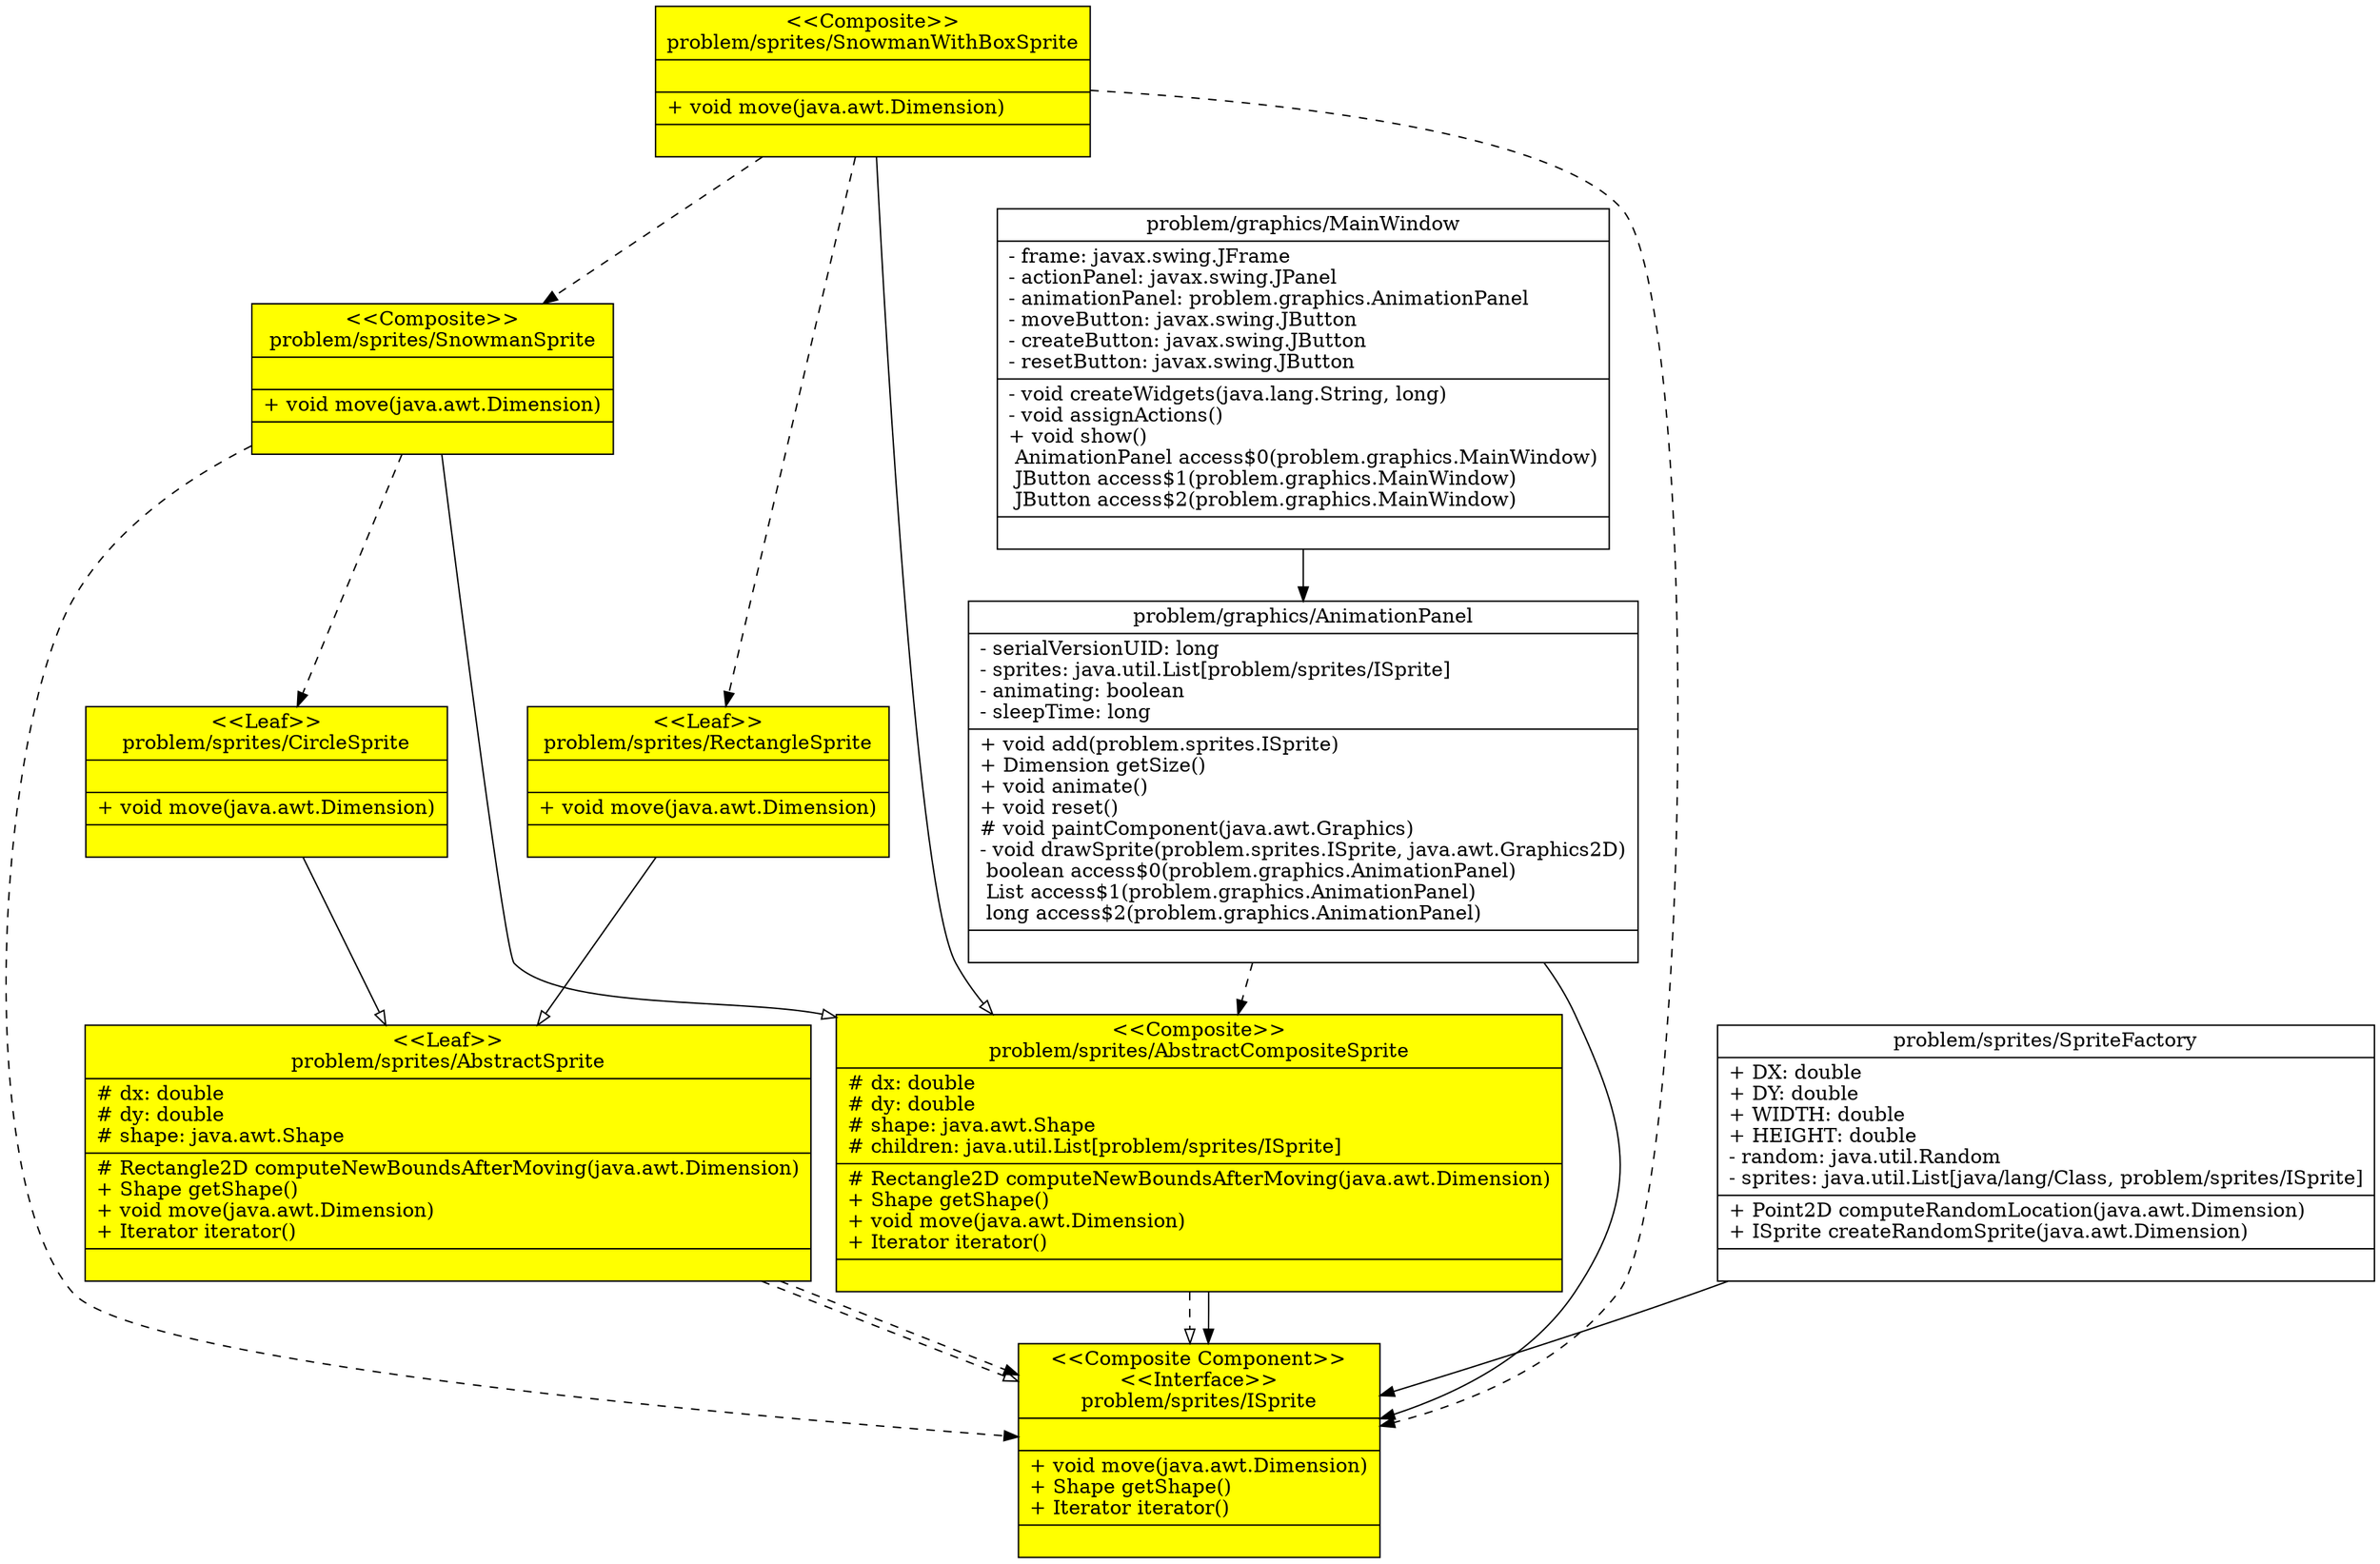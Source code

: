 digraph UML {

	node [
		shape = "record"
	]

	ISprite [
		label = "{\<\<Composite Component\>\>\n\<\<Interface\>\>\nproblem/sprites/ISprite||+ void move(java.awt.Dimension)\l+ Shape getShape()\l+ Iterator iterator()\l|}"
		style=filled
		fillcolor=yellow

	]

	AbstractSprite [
		label = "{\<\<Leaf\>\>\nproblem/sprites/AbstractSprite|# dx: double\l# dy: double\l# shape: java.awt.Shape\l|# Rectangle2D computeNewBoundsAfterMoving(java.awt.Dimension)\l+ Shape getShape()\l+ void move(java.awt.Dimension)\l+ Iterator iterator()\l|}"
		style=filled
		fillcolor=yellow

	]

	SnowmanSprite [
		label = "{\<\<Composite\>\>\nproblem/sprites/SnowmanSprite||+ void move(java.awt.Dimension)\l|}"
		style=filled
		fillcolor=yellow

	]

	RectangleSprite [
		label = "{\<\<Leaf\>\>\nproblem/sprites/RectangleSprite||+ void move(java.awt.Dimension)\l|}"
		style=filled
		fillcolor=yellow

	]

	SnowmanWithBoxSprite [
		label = "{\<\<Composite\>\>\nproblem/sprites/SnowmanWithBoxSprite||+ void move(java.awt.Dimension)\l|}"
		style=filled
		fillcolor=yellow

	]

	MainWindow [
		label = "{problem/graphics/MainWindow|- frame: javax.swing.JFrame\l- actionPanel: javax.swing.JPanel\l- animationPanel: problem.graphics.AnimationPanel\l- moveButton: javax.swing.JButton\l- createButton: javax.swing.JButton\l- resetButton: javax.swing.JButton\l|- void createWidgets(java.lang.String, long)\l- void assignActions()\l+ void show()\l  AnimationPanel access$0(problem.graphics.MainWindow)\l  JButton access$1(problem.graphics.MainWindow)\l  JButton access$2(problem.graphics.MainWindow)\l|}"
		
	]

	CircleSprite [
		label = "{\<\<Leaf\>\>\nproblem/sprites/CircleSprite||+ void move(java.awt.Dimension)\l|}"
		style=filled
		fillcolor=yellow

	]

	SpriteFactory [
		label = "{problem/sprites/SpriteFactory|+ DX: double\l+ DY: double\l+ WIDTH: double\l+ HEIGHT: double\l- random: java.util.Random\l- sprites: java.util.List[java/lang/Class, problem/sprites/ISprite]\l|+ Point2D computeRandomLocation(java.awt.Dimension)\l+ ISprite createRandomSprite(java.awt.Dimension)\l|}"
		
	]

	AnimationPanel [
		label = "{problem/graphics/AnimationPanel|- serialVersionUID: long\l- sprites: java.util.List[problem/sprites/ISprite]\l- animating: boolean\l- sleepTime: long\l|+ void add(problem.sprites.ISprite)\l+ Dimension getSize()\l+ void animate()\l+ void reset()\l# void paintComponent(java.awt.Graphics)\l- void drawSprite(problem.sprites.ISprite, java.awt.Graphics2D)\l  boolean access$0(problem.graphics.AnimationPanel)\l  List access$1(problem.graphics.AnimationPanel)\l  long access$2(problem.graphics.AnimationPanel)\l|}"
		
	]

	AbstractCompositeSprite [
		label = "{\<\<Composite\>\>\nproblem/sprites/AbstractCompositeSprite|# dx: double\l# dy: double\l# shape: java.awt.Shape\l# children: java.util.List[problem/sprites/ISprite]\l|# Rectangle2D computeNewBoundsAfterMoving(java.awt.Dimension)\l+ Shape getShape()\l+ void move(java.awt.Dimension)\l+ Iterator iterator()\l|}"
		style=filled
		fillcolor=yellow

	]

	edge [
		arrowhead = "empty"
	]

	SnowmanSprite -> AbstractCompositeSprite

	RectangleSprite -> AbstractSprite

	SnowmanWithBoxSprite -> AbstractCompositeSprite

	CircleSprite -> AbstractSprite

	edge [
		style = "dashed"
	]

	AbstractSprite -> ISprite

	AbstractCompositeSprite -> ISprite

	edge [
		arrowhead = "normal" style = "solid"
	]

	MainWindow -> AnimationPanel

	SpriteFactory -> ISprite

	AnimationPanel -> ISprite

	AbstractCompositeSprite -> ISprite

	edge [
		arrowhead = "normal" style = "dashed"
	]

	AbstractSprite -> ISprite

	SnowmanSprite -> CircleSprite

	SnowmanSprite -> ISprite

	SnowmanWithBoxSprite -> RectangleSprite

	SnowmanWithBoxSprite -> SnowmanSprite

	SnowmanWithBoxSprite -> ISprite

	AnimationPanel -> AbstractCompositeSprite

}